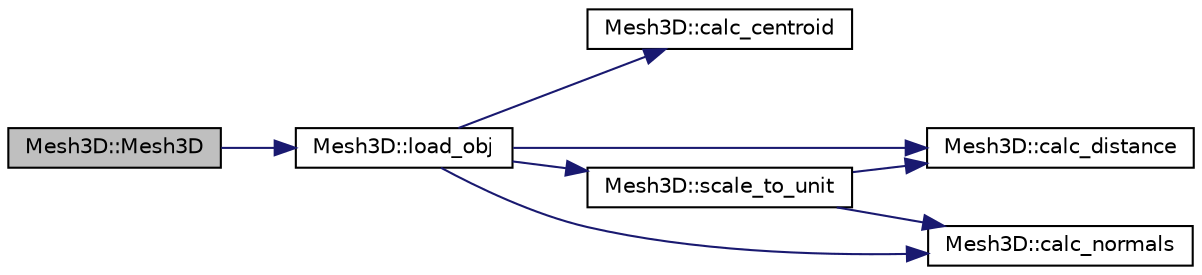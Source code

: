 digraph "Mesh3D::Mesh3D"
{
 // LATEX_PDF_SIZE
  edge [fontname="Helvetica",fontsize="10",labelfontname="Helvetica",labelfontsize="10"];
  node [fontname="Helvetica",fontsize="10",shape=record];
  rankdir="LR";
  Node1 [label="Mesh3D::Mesh3D",height=0.2,width=0.4,color="black", fillcolor="grey75", style="filled", fontcolor="black",tooltip="Constructor with two parameters."];
  Node1 -> Node2 [color="midnightblue",fontsize="10",style="solid",fontname="Helvetica"];
  Node2 [label="Mesh3D::load_obj",height=0.2,width=0.4,color="black", fillcolor="white", style="filled",URL="$classMesh3D.html#a94234b43ba455dd77181c00a6033e427",tooltip="Load data of the mesh from an OBJ Wavefront file."];
  Node2 -> Node3 [color="midnightblue",fontsize="10",style="solid",fontname="Helvetica"];
  Node3 [label="Mesh3D::calc_centroid",height=0.2,width=0.4,color="black", fillcolor="white", style="filled",URL="$classMesh3D.html#a3d12b5c589feb91e1f2fd0af74d1fd61",tooltip="Calculate centroid of mesh."];
  Node2 -> Node4 [color="midnightblue",fontsize="10",style="solid",fontname="Helvetica"];
  Node4 [label="Mesh3D::calc_distance",height=0.2,width=0.4,color="black", fillcolor="white", style="filled",URL="$classMesh3D.html#acf63dea37512ad8e89e60f189251dff8",tooltip="Calculate maximun distance from centroid."];
  Node2 -> Node5 [color="midnightblue",fontsize="10",style="solid",fontname="Helvetica"];
  Node5 [label="Mesh3D::calc_normals",height=0.2,width=0.4,color="black", fillcolor="white", style="filled",URL="$classMesh3D.html#a689d7bf2e99e13c7b8bed8bba533690a",tooltip="Calculate normals of mesh faces."];
  Node2 -> Node6 [color="midnightblue",fontsize="10",style="solid",fontname="Helvetica"];
  Node6 [label="Mesh3D::scale_to_unit",height=0.2,width=0.4,color="black", fillcolor="white", style="filled",URL="$classMesh3D.html#a655d57a3ca7d22cef507c9f511a1eeb7",tooltip="Scale the mesh to the unit sphere."];
  Node6 -> Node4 [color="midnightblue",fontsize="10",style="solid",fontname="Helvetica"];
  Node6 -> Node5 [color="midnightblue",fontsize="10",style="solid",fontname="Helvetica"];
}
